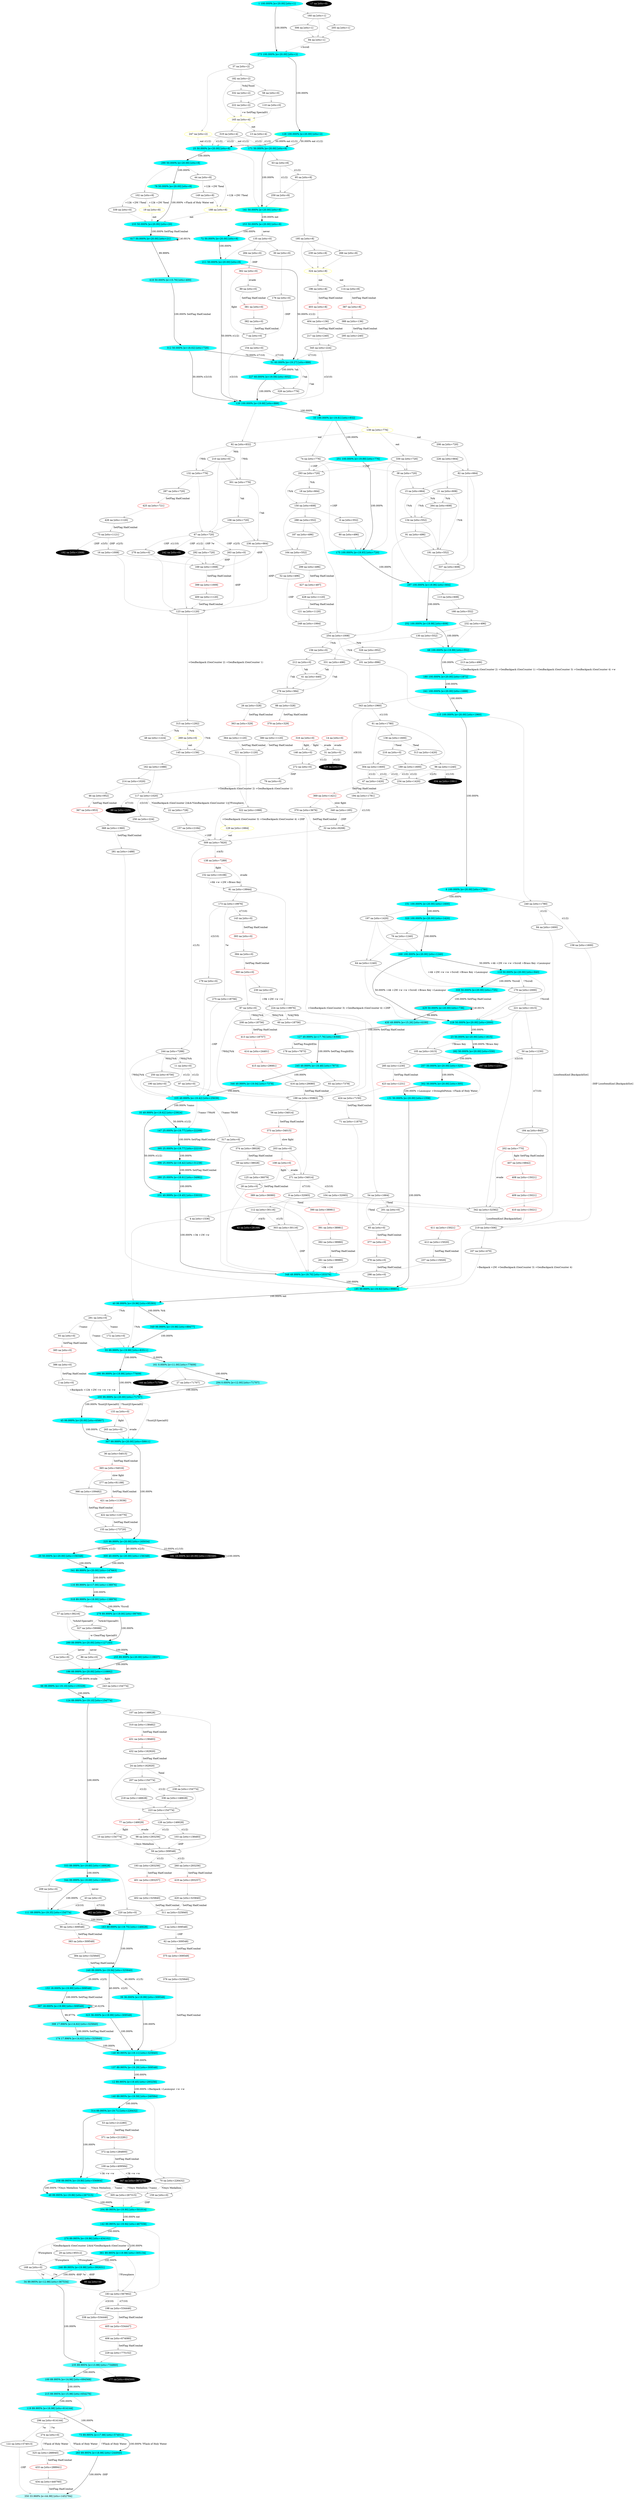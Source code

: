 digraph g {
  "A1" [style=filled fillcolor="#00ffff"label="1 100.000% [e=20.00] [stts=1]" color=grey];
  "A2" [style=filled fillcolor="white"label="2 na [stts=0]" ];
  "A3" [style=filled fillcolor="white"label="3 na [stts=309548]" ];
  "A4" [style=filled fillcolor="white"label="4 na [stts=1536]" ];
  "A5" [style=filled fillcolor="white"label="5 na [stts=0]" ];
  "A6" [style=filled fillcolor="white"label="6 na [stts=552]" ];
  "A7" [style=filled fillcolor="white"label="7 na [stts=0]" ];
  "A8" [style=filled fillcolor="#00ffff"label="8 100.000% [e=20.00] [stts=1780]" color=grey];
  "A9" [style=filled fillcolor="white"label="9 na [stts=32065]" ];
  "A10" [style=filled fillcolor="white"label="10 na [stts=154774]" ];
  "A11" [style=filled fillcolor="white"label="11 na [stts=0]" ];
  "A12" [style=filled fillcolor="#06ffff"label="12 89.995% [e=19.45] [stts=293256]" color=grey];
  "A13" [style=filled fillcolor="white"label="13 na [stts=4]" ];
  "A14" [style=filled fillcolor="white"label="14 na [stts=0]" color=red];
  "A15" [style=filled fillcolor="white"label="15 na [stts=664]" ];
  "A16" [style=filled fillcolor="white"label="16 na [stts=1008]" ];
  "A17" [style=filled fillcolor="black"label="17 na [stts=0]" style=filled fontcolor=white];
  "A18" [style=filled fillcolor="white"label="18 na [stts=664]" ];
  "A19" [style=filled fillcolor="white"label="19 na [stts=8]" color=yellow style=filled];
  "A20" [style=filled fillcolor="#00ffff"label="20 50.000% [e=20.00] [stts=156348]" color=grey];
  "A21" [style=filled fillcolor="white"label="21 na [stts=608]" ];
  "A22" [style=filled fillcolor="white"label="22 na [stts=728]" ];
  "A23" [style=filled fillcolor="#00ffff"label="23 50.000% [e=20.00] [stts=1615]" color=grey];
  "A24" [style=filled fillcolor="white"label="24 na [stts=162920]" ];
  "A25" [style=filled fillcolor="#00ffff"label="25 50.000% [e=20.00] [stts=8]" color=grey];
  "A27" [style=filled fillcolor="white"label="27 na [stts=71707]" ];
  "A28" [style=filled fillcolor="white"label="28 na [stts=0]" ];
  "A29" [style=filled fillcolor="white"label="29 na [stts=95512]" ];
  "A30" [style=filled fillcolor="white"label="30 na [stts=0]" ];
  "A31" [style=filled fillcolor="white"label="31 na [stts=0]" ];
  "A32" [style=filled fillcolor="white"label="32 na [stts=8208]" ];
  "A33" [style=filled fillcolor="#02ffff"label="33 100.000% [e=19.81] [stts=832]" color=grey];
  "A34" [style=filled fillcolor="#59ffff"label="34 89.995% [e=12.98] [stts=367534]" color=grey];
  "A35" [style=filled fillcolor="#04ffff"label="35 49.999% [e=19.62] [stts=23924]" color=grey];
  "A37" [style=filled fillcolor="white"label="37 na [stts=2]" ];
  "A38" [style=filled fillcolor="white"label="38 na [stts=720]" ];
  "A39" [style=filled fillcolor="#00ffff"label="39 36.000% [e=19.99] [stts=309548]" color=grey];
  "A40" [style=filled fillcolor="#00ffff"label="40 99.999% [e=19.96] [stts=95393]" color=grey];
  "A41" [style=filled fillcolor="white"label="41 na [stts=440]" ];
  "A42" [style=filled fillcolor="black"label="42 na [stts=28168]" style=filled fontcolor=white];
  "A43" [style=filled fillcolor="white"label="43 na [stts=0]" ];
  "A44" [style=filled fillcolor="white"label="44 na [stts=8]" ];
  "A45" [style=filled fillcolor="#00ffff"label="45 99.999% [e=20.00] [stts=65807]" color=grey];
  "A48" [style=filled fillcolor="white"label="48 na [stts=1224]" ];
  "A49" [style=filled fillcolor="#01ffff"label="49 89.995% [e=19.86] [stts=267315]" color=grey];
  "A50" [style=filled fillcolor="white"label="50 na [stts=1230]" ];
  "A51" [style=filled fillcolor="#09ffff"label="51 60.000% [e=19.27] [stts=888]" color=grey];
  "A52" [style=filled fillcolor="white"label="52 na [stts=496]" ];
  "A54" [style=filled fillcolor="white"label="54 na [stts=1664]" ];
  "A55" [style=filled fillcolor="#00ffff"label="55 99.999% [e=19.99] [stts=83511]" color=grey];
  "A57" [style=filled fillcolor="white"label="57 na [stts=39216]" ];
  "A58" [style=filled fillcolor="white"label="58 na [stts=0]" ];
  "A59" [style=filled fillcolor="white"label="59 na [stts=309548]" ];
  "A60" [style=filled fillcolor="white"label="60 na [stts=18756]" ];
  "A61" [style=filled fillcolor="white"label="61 na [stts=1780]" ];
  "A63" [style=filled fillcolor="white"label="63 na [stts=8]" ];
  "A64" [style=filled fillcolor="white"label="64 na [stts=1240]" ];
  "A66" [style=filled fillcolor="#0bffff"label="66 89.999% [e=19.10] [stts=135329]" color=grey];
  "A67" [style=filled fillcolor="white"label="67 na [stts=720]" ];
  "A68" [style=filled fillcolor="#00ffff"label="68 100.000% [e=19.99] [stts=552]" color=grey];
  "A69" [style=filled fillcolor="white"label="69 na [stts=38028]" ];
  "A70" [style=filled fillcolor="white"label="70 na [stts=226432]" ];
  "A71" [style=filled fillcolor="white"label="71 na [stts=11870]" ];
  "A72" [style=filled fillcolor="#00ffff"label="72 50.000% [e=20.00] [stts=8]" color=grey];
  "A73" [style=filled fillcolor="#19ffff"label="73 89.995% [e=17.98] [stts=574012]" color=grey];
  "A74" [style=filled fillcolor="white"label="74 na [stts=776]" ];
  "A75" [style=filled fillcolor="white"label="75 na [stts=1121]" ];
  "A76" [style=filled fillcolor="white"label="76 na [stts=1240]" ];
  "A77" [style=filled fillcolor="white"label="77 na [stts=146629]" color=red];
  "A78" [style=filled fillcolor="#00ffff"label="78 50.000% [e=20.00] [stts=8]" color=yellow];
  "A79" [style=filled fillcolor="white"label="79 na [stts=0]" ];
  "A80" [style=filled fillcolor="white"label="80 na [stts=496]" ];
  "A81" [style=filled fillcolor="white"label="81 na [stts=19944]" ];
  "A82" [style=filled fillcolor="white"label="82 na [stts=664]" ];
  "A83" [style=filled fillcolor="white"label="83 na [stts=7378]" ];
  "A84" [style=filled fillcolor="white"label="84 na [stts=1]" ];
  "A85" [style=filled fillcolor="black"label="85 na [stts=0]" style=filled fontcolor=white];
  "A86" [style=filled fillcolor="white"label="86 na [stts=0]" ];
  "A87" [style=filled fillcolor="white"label="87 na [stts=0]" ];
  "A91" [style=filled fillcolor="white"label="91 na [stts=496]" ];
  "A92" [style=filled fillcolor="white"label="92 na [stts=832]" ];
  "A94" [style=filled fillcolor="white"label="94 na [stts=1600]" ];
  "A95" [style=filled fillcolor="white"label="95 na [stts=8]" ];
  "A96" [style=filled fillcolor="white"label="96 na [stts=1240]" ];
  "A97" [style=filled fillcolor="white"label="97 na [stts=0]" ];
  "A98" [style=filled fillcolor="white"label="98 na [stts=293256]" ];
  "A99" [style=filled fillcolor="black"label="99 na [stts=225]" style=filled fontcolor=white];
  "A100" [style=filled fillcolor="#40ffff"label="100 89.995% [e=14.98] [stts=694568]" color=grey];
  "A101" [style=filled fillcolor="white"label="101 na [stts=896]" ];
  "A102" [style=filled fillcolor="white"label="102 na [stts=8]" ];
  "A103" [style=filled fillcolor="white"label="103 na [stts=138483]" ];
  "A104" [style=filled fillcolor="white"label="104 na [stts=32065]" ];
  "A105" [style=filled fillcolor="white"label="105 na [stts=1615]" ];
  "A106" [style=filled fillcolor="white"label="106 na [stts=720]" ];
  "A107" [style=filled fillcolor="white"label="107 na [stts=146628]" ];
  "A108" [style=filled fillcolor="white"label="108 na [stts=0]" color=red];
  "A109" [style=filled fillcolor="white"label="109 na [stts=409584]" ];
  "A110" [style=filled fillcolor="white"label="110 na [stts=0]" ];
  "A111" [style=filled fillcolor="#08ffff"label="111 89.999% [e=19.35] [stts=154774]" color=grey];
  "A112" [style=filled fillcolor="white"label="112 na [stts=30116]" ];
  "A113" [style=filled fillcolor="white"label="113 na [stts=608]" ];
  "A115" [style=filled fillcolor="#00ffff"label="115 100.000% [e=20.00] [stts=1960]" color=grey];
  "A116" [style=filled fillcolor="#26ffff"label="116 89.999% [e=17.00] [stts=138976]" color=grey];
  "A117" [style=filled fillcolor="white"label="117 na [stts=1020]" ];
  "A118" [style=filled fillcolor="#00ffff"label="118 50.000% [e=20.00] [stts=940]" color=grey];
  "A119" [style=filled fillcolor="#26ffff"label="119 89.995% [e=16.98] [stts=614144]" color=grey];
  "A120" [style=filled fillcolor="#04ffff"label="120 100.000% [e=19.68] [stts=888]" color=grey];
  "A121" [style=filled fillcolor="white"label="121 na [stts=1120]" ];
  "A122" [style=filled fillcolor="white"label="122 na [stts=574013]" ];
  "A123" [style=filled fillcolor="white"label="123 na [stts=1120]" ];
  "A124" [style=filled fillcolor="#0bffff"label="124 89.999% [e=19.10] [stts=154774]" color=grey];
  "A126" [style=filled fillcolor="#00ffff"label="126 100.000% [e=20.00] [stts=2]" color=yellow];
  "A127" [style=filled fillcolor="#1cffff"label="127 49.999% [e=17.76] [stts=8368]" color=grey];
  "A128" [style=filled fillcolor="white"label="128 na [stts=146628]" ];
  "A129" [style=filled fillcolor="white"label="129 na [stts=1664]" color=yellow style=filled];
  "A130" [style=filled fillcolor="white"label="130 na [stts=552]" ];
  "A131" [style=filled fillcolor="#00ffff"label="131 50.000% [e=20.00] [stts=1358]" color=grey];
  "A132" [style=filled fillcolor="white"label="132 na [stts=776]" ];
  "A133" [style=filled fillcolor="white"label="133 na [stts=0]" color=red];
  "A134" [style=filled fillcolor="white"label="134 na [stts=552]" ];
  "A135" [style=filled fillcolor="white"label="135 na [stts=0]" ];
  "A136" [style=filled fillcolor="white"label="136 na [stts=1600]" ];
  "A137" [style=filled fillcolor="#09ffff"label="137 89.995% [e=19.29] [stts=309548]" color=grey];
  "A138" [style=filled fillcolor="white"label="138 na [stts=7289]" color=red];
  "A139" [style=filled fillcolor="white"label="139 na [stts=776]" color=yellow];
  "A140" [style=filled fillcolor="#05ffff"label="140 89.995% [e=19.59] [stts=240584]" color=grey];
  "A141" [style=filled fillcolor="#00ffff"label="141 50.000% [e=20.00] [stts=8]" color=yellow];
  "A142" [style=filled fillcolor="#00ffff"label="142 89.995% [e=19.94] [stts=467558]" color=grey];
  "A144" [style=filled fillcolor="black"label="144 na [stts=71708]" style=filled fontcolor=white];
  "A145" [style=filled fillcolor="white"label="145 na [stts=1156]" ];
  "A146" [style=filled fillcolor="white"label="146 na [stts=0]" ];
  "A148" [style=filled fillcolor="#0bffff"label="148 89.995% [e=19.11] [stts=325840]" color=grey];
  "A149" [style=filled fillcolor="white"label="149 na [stts=8]" ];
  "A150" [style=filled fillcolor="white"label="150 na [stts=608]" ];
  "A151" [style=filled fillcolor="#00ffff"label="151 100.000% [e=20.00] [stts=1600]" color=grey];
  "A152" [style=filled fillcolor="white"label="152 na [stts=10108]" ];
  "A154" [style=filled fillcolor="white"label="154 na [stts=0]" ];
  "A155" [style=filled fillcolor="white"label="155 na [stts=173720]" ];
  "A156" [style=filled fillcolor="white"label="156 na [stts=0]" ];
  "A157" [style=filled fillcolor="white"label="157 na [stts=2184]" ];
  "A158" [style=filled fillcolor="white"label="158 na [stts=1600]" ];
  "A159" [style=filled fillcolor="white"label="159 na [stts=0]" ];
  "A160" [style=filled fillcolor="white"label="160 na [stts=1]" ];
  "A161" [style=filled fillcolor="#72ffff"label="161 0.000% [e=11.00] [stts=77609]" color=grey];
  "A162" [style=filled fillcolor="white"label="162 na [stts=1088]" ];
  "A163" [style=filled fillcolor="#03ffff"label="163 89.999% [e=19.75] [stts=146628]" color=grey];
  "A164" [style=filled fillcolor="white"label="164 na [stts=552]" ];
  "A165" [style=filled fillcolor="white"label="165 na [stts=4]" color=yellow style=filled];
  "A166" [style=filled fillcolor="white"label="166 na [stts=552]" ];
  "A167" [style=filled fillcolor="white"label="167 na [stts=470]" ];
  "A168" [style=filled fillcolor="white"label="168 na [stts=0]" ];
  "A170" [style=filled fillcolor="white"label="170 na [stts=2000]" ];
  "A171" [style=filled fillcolor="#00ffff"label="171 50.000% [e=20.00] [stts=8]" color=grey];
  "A172" [style=filled fillcolor="white"label="172 na [stts=0]" ];
  "A173" [style=filled fillcolor="white"label="173 na [stts=19976]" ];
  "A174" [style=filled fillcolor="#44ffff"label="174 17.996% [e=14.62] [stts=325840]" color=grey];
  "A175" [style=filled fillcolor="#00ffff"label="175 100.000% [e=19.93] [stts=720]" color=grey];
  "A176" [style=filled fillcolor="white"label="176 na [stts=0]" ];
  "A177" [style=filled fillcolor="black"label="177 na [stts=694569]" style=filled fontcolor=white];
  "A178" [style=filled fillcolor="white"label="178 na [stts=7873]" ];
  "A179" [style=filled fillcolor="white"label="179 na [stts=0]" ];
  "A180" [style=filled fillcolor="#00ffff"label="180 100.000% [e=20.00] [stts=1872]" color=grey];
  "A181" [style=filled fillcolor="black"label="181 10.000% [e=20.00] [stts=156349]" style=filled fontcolor=white];
  "A182" [style=filled fillcolor="white"label="182 na [stts=2]" ];
  "A183" [style=filled fillcolor="white"label="183 na [stts=567902]" ];
  "A184" [style=filled fillcolor="white"label="184 na [stts=845]" ];
  "A185" [style=filled fillcolor="#00ffff"label="185 99.999% [e=19.92] [stts=99801]" color=yellow style=filled];
  "A186" [style=filled fillcolor="#00ffff"label="186 89.999% [e=20.00] [stts=110892]" color=red];
  "A187" [style=filled fillcolor="white"label="187 na [stts=496]" ];
  "A188" [style=filled fillcolor="white"label="188 na [stts=8]" color=yellow];
  "A189" [style=filled fillcolor="white"label="189 na [stts=1600]" ];
  "A190" [style=filled fillcolor="white"label="190 na [stts=0]" ];
  "A191" [style=filled fillcolor="white"label="191 na [stts=552]" ];
  "A192" [style=filled fillcolor="black"label="192 na [stts=1009]" style=filled fontcolor=white];
  "A194" [style=filled fillcolor="white"label="194 na [stts=1781]" ];
  "A195" [style=filled fillcolor="white"label="195 na [stts=8]" ];
  "A197" [style=filled fillcolor="white"label="197 na [stts=1420]" ];
  "A199" [style=filled fillcolor="white"label="199 na [stts=35963]" ];
  "A200" [style=filled fillcolor="#00ffff"label="200 99.999% [e=20.00] [stts=71707]" color=grey];
  "A201" [style=filled fillcolor="white"label="201 na [stts=0]" ];
  "A203" [style=filled fillcolor="white"label="203 na [stts=0]" ];
  "A204" [style=filled fillcolor="#01ffff"label="204 89.995% [e=19.90] [stts=501014]" color=yellow];
  "A205" [style=filled fillcolor="white"label="205 na [stts=1]" ];
  "A206" [style=filled fillcolor="white"label="206 na [stts=720]" ];
  "A207" [style=filled fillcolor="white"label="207 na [stts=154774]" ];
  "A209" [style=filled fillcolor="white"label="209 na [stts=0]" ];
  "A210" [style=filled fillcolor="white"label="210 na [stts=0]" ];
  "A211" [style=filled fillcolor="#00ffff"label="211 50.000% [e=20.00] [stts=8]" color=grey];
  "A212" [style=filled fillcolor="white"label="212 na [stts=0]" ];
  "A213" [style=filled fillcolor="white"label="213 na [stts=496]" ];
  "A214" [style=filled fillcolor="white"label="214 na [stts=1020]" ];
  "A215" [style=filled fillcolor="#33ffff"label="215 89.995% [e=15.98] [stts=654276]" color=grey];
  "A216" [style=filled fillcolor="white"label="216 na [stts=0]" ];
  "A217" [style=filled fillcolor="white"label="217 na [stts=240]" ];
  "A218" [style=filled fillcolor="white"label="218 na [stts=146628]" ];
  "A219" [style=filled fillcolor="white"label="219 na [stts=506]" ];
  "A220" [style=filled fillcolor="white"label="220 na [stts=0]" ];
  "A221" [style=filled fillcolor="white"label="221 na [stts=1615]" ];
  "A222" [style=filled fillcolor="white"label="222 na [stts=2]" ];
  "A223" [style=filled fillcolor="white"label="223 na [stts=154774]" ];
  "A224" [style=filled fillcolor="white"label="224 na [stts=19976]" ];
  "A225" [style=filled fillcolor="#00ffff"label="225 99.999% [e=20.00] [stts=165034]" color=grey];
  "A226" [style=filled fillcolor="white"label="226 na [stts=664]" ];
  "A227" [style=filled fillcolor="#05ffff"label="227 60.000% [e=19.59] [stts=832]" color=grey];
  "A228" [style=filled fillcolor="#00ffff"label="228 50.000% [e=20.00] [stts=2000]" color=grey];
  "A229" [style=filled fillcolor="white"label="229 na [stts=775152]" ];
  "A230" [style=filled fillcolor="white"label="230 na [stts=0]" ];
  "A231" [style=filled fillcolor="#07ffff"label="231 49.999% [e=19.45] [stts=33033]" color=grey];
  "A232" [style=filled fillcolor="white"label="232 na [stts=496]" ];
  "A234" [style=filled fillcolor="white"label="234 na [stts=1420]" ];
  "A235" [style=filled fillcolor="#4cffff"label="235 89.995% [e=13.98] [stts=734860]" color=grey];
  "A236" [style=filled fillcolor="white"label="236 na [stts=664]" ];
  "A237" [style=filled fillcolor="white"label="237 na [stts=15020]" ];
  "A238" [style=filled fillcolor="white"label="238 na [stts=154774]" ];
  "A239" [style=filled fillcolor="white"label="239 na [stts=8]" ];
  "A240" [style=filled fillcolor="white"label="240 na [stts=1780]" ];
  "A241" [style=filled fillcolor="#00ffff"label="241 100.000% [e=20.00] [stts=1688]" color=grey];
  "A242" [style=filled fillcolor="black"label="242 na [stts=0]" style=filled fontcolor=white];
  "A243" [style=filled fillcolor="white"label="243 na [stts=154774]" ];
  "A244" [style=filled fillcolor="white"label="244 na [stts=7288]" ];
  "A245" [style=filled fillcolor="#13ffff"label="245 49.999% [e=18.48] [stts=7873]" color=grey];
  "A246" [style=filled fillcolor="#00ffff"label="246 89.995% [e=19.98] [stts=392631]" color=grey];
  "A247" [style=filled fillcolor="white"label="247 na [stts=2]" color=yellow];
  "A248" [style=filled fillcolor="white"label="248 na [stts=1064]" ];
  "A249" [style=filled fillcolor="#00ffff"label="249 89.999% [e=19.94] [stts=325840]" color=grey];
  "A250" [style=filled fillcolor="white"label="250 na [stts=6756]" ];
  "A251" [style=filled fillcolor="#01ffff"label="251 100.000% [e=19.89] [stts=776]" color=grey];
  "A252" [style=filled fillcolor="#00ffff"label="252 100.000% [e=19.98] [stts=608]" color=grey];
  "A253" [style=filled fillcolor="#00ffff"label="253 50.000% [e=20.00] [stts=8]" color=grey];
  "A254" [style=filled fillcolor="white"label="254 na [stts=1008]" ];
  "A255" [style=filled fillcolor="#00ffff"label="255 89.999% [e=20.00] [stts=119037]" color=grey];
  "A256" [style=filled fillcolor="white"label="256 na [stts=224]" ];
  "A257" [style=filled fillcolor="#00ffff"label="257 50.000% [e=20.00] [stts=325]" color=grey];
  "A258" [style=filled fillcolor="#02ffff"label="258 89.995% [e=19.80] [stts=556864]" color=grey];
  "A259" [style=filled fillcolor="white"label="259 na [stts=8]" ];
  "A261" [style=filled fillcolor="white"label="261 na [stts=38980]" ];
  "A262" [style=filled fillcolor="black"label="262 na [stts=0]" style=filled fontcolor=white];
  "A263" [style=filled fillcolor="white"label="263 na [stts=0]" ];
  "A264" [style=filled fillcolor="white"label="264 na [stts=608]" ];
  "A265" [style=filled fillcolor="white"label="265 na [stts=0]" ];
  "A266" [style=filled fillcolor="white"label="266 na [stts=8]" ];
  "A267" [style=filled fillcolor="black"label="267 na [stts=1231]" style=filled fontcolor=white];
  "A268" [style=filled fillcolor="#00ffff"label="268 100.000% [e=20.00] [stts=1240]" color=grey];
  "A269" [style=filled fillcolor="white"label="269 na [stts=0]" color=yellow style=filled];
  "A270" [style=filled fillcolor="#00ffff"label="270 89.995% [e=19.96] [stts=434102]" color=grey];
  "A271" [style=filled fillcolor="white"label="271 na [stts=34014]" ];
  "A272" [style=filled fillcolor="white"label="272 na [stts=0]" ];
  "A273" [style=filled fillcolor="#00ffff"label="273 100.000% [e=20.00] [stts=2]" color=grey];
  "A274" [style=filled fillcolor="white"label="274 na [stts=0]" ];
  "A275" [style=filled fillcolor="white"label="275 na [stts=18756]" ];
  "A276" [style=filled fillcolor="white"label="276 na [stts=384]" ];
  "A278" [style=filled fillcolor="white"label="278 na [stts=0]" ];
  "A279" [style=filled fillcolor="#0cffff"label="279 89.999% [e=19.00] [stts=99760]" color=grey];
  "A280" [style=filled fillcolor="#11ffff"label="280 25.000% [e=18.61] [stts=34982]" color=grey];
  "A281" [style=filled fillcolor="white"label="281 na [stts=1488]" ];
  "A282" [style=filled fillcolor="#00ffff"label="282 50.000% [e=20.00] [stts=530]" color=grey];
  "A283" [style=filled fillcolor="#0dffff"label="283 89.995% [e=18.98] [stts=244940]" color=grey];
  "A284" [style=filled fillcolor="white"label="284 na [stts=0]" ];
  "A286" [style=filled fillcolor="#00ffff"label="286 99.999% [e=19.99] [stts=77609]" color=grey];
  "A288" [style=filled fillcolor="white"label="288 na [stts=552]" ];
  "A289" [style=filled fillcolor="#00ffff"label="289 89.999% [e=20.00] [stts=127183]" color=grey];
  "A290" [style=filled fillcolor="#00ffff"label="290 50.000% [e=20.00] [stts=8]" color=grey];
  "A291" [style=filled fillcolor="white"label="291 na [stts=0]" ];
  "A292" [style=filled fillcolor="white"label="292 na [stts=720]" ];
  "A293" [style=filled fillcolor="white"label="293 na [stts=720]" ];
  "A294" [style=filled fillcolor="#66ffff"label="294 0.000% [e=12.00] [stts=71707]" color=grey];
  "A295" [style=filled fillcolor="white"label="295 na [stts=240]" ];
  "A296" [style=filled fillcolor="white"label="296 na [stts=614144]" ];
  "A297" [style=filled fillcolor="#00ffff"label="297 100.000% [e=19.96] [stts=664]" color=grey];
  "A298" [style=filled fillcolor="white"label="298 na [stts=0]" ];
  "A300" [style=filled fillcolor="#00ffff"label="300 40.000% [e=20.00] [stts=156348]" color=grey];
  "A301" [style=filled fillcolor="white"label="301 na [stts=776]" ];
  "A302" [style=filled fillcolor="#00ffff"label="302 50.000% [e=20.00] [stts=305]" color=grey];
  "A303" [style=filled fillcolor="white"label="303 na [stts=30116]" ];
  "A304" [style=filled fillcolor="white"label="304 na [stts=1600]" ];
  "A305" [style=filled fillcolor="white"label="305 na [stts=267315]" ];
  "A306" [style=filled fillcolor="white"label="306 na [stts=1]" ];
  "A307" [style=filled fillcolor="#00ffff"label="307 99.999% [e=20.00] [stts=59911]" color=grey];
  "A309" [style=filled fillcolor="white"label="309 na [stts=7820]" ];
  "A311" [style=filled fillcolor="white"label="311 na [stts=325840]" ];
  "A312" [style=filled fillcolor="#19ffff"label="312 50.000% [e=18.02] [stts=720]" color=grey];
  "A313" [style=filled fillcolor="white"label="313 na [stts=1420]" ];
  "A314" [style=filled fillcolor="#03ffff"label="314 89.995% [e=19.71] [stts=226432]" color=grey];
  "A315" [style=filled fillcolor="white"label="315 na [stts=1292]" ];
  "A316" [style=filled fillcolor="white"label="316 na [stts=0]" color=red];
  "A317" [style=filled fillcolor="white"label="317 na [stts=0]" ];
  "A318" [style=filled fillcolor="#19ffff"label="318 89.999% [e=18.00] [stts=138976]" color=grey];
  "A319" [style=filled fillcolor="white"label="319 na [stts=4]" ];
  "A320" [style=filled fillcolor="#00ffff"label="320 100.000% [e=20.00] [stts=1420]" color=grey];
  "A321" [style=filled fillcolor="white"label="321 na [stts=1120]" ];
  "A322" [style=filled fillcolor="white"label="322 na [stts=1088]" ];
  "A323" [style=filled fillcolor="#00ffff"label="323 36.000% [e=19.99] [stts=309548]" color=grey];
  "A324" [style=filled fillcolor="white"label="324 na [stts=8]" color=yellow];
  "A326" [style=filled fillcolor="white"label="326 na [stts=952]" ];
  "A327" [style=filled fillcolor="white"label="327 na [stts=59088]" ];
  "A328" [style=filled fillcolor="white"label="328 na [stts=776]" ];
  "A329" [style=filled fillcolor="black"label="329 na [stts=0]" style=filled fontcolor=white];
  "A330" [style=filled fillcolor="white"label="330 na [stts=720]" ];
  "A331" [style=filled fillcolor="white"label="331 na [stts=496]" ];
  "A332" [style=filled fillcolor="white"label="332 na [stts=2]" ];
  "A333" [style=filled fillcolor="#05ffff"label="333 89.999% [e=19.60] [stts=146628]" color=grey];
  "A334" [style=filled fillcolor="black"label="334 na [stts=1061]" style=filled fontcolor=white];
  "A335" [style=filled fillcolor="#07ffff"label="335 49.999% [e=19.42] [stts=25639]" color=grey];
  "A336" [style=filled fillcolor="white"label="336 na [stts=146628]" ];
  "A337" [style=filled fillcolor="white"label="337 na [stts=608]" ];
  "A338" [style=filled fillcolor="white"label="338 na [stts=534446]" ];
  "A339" [style=filled fillcolor="white"label="339 na [stts=0]" ];
  "A340" [style=filled fillcolor="white"label="340 na [stts=185]" ];
  "A341" [style=filled fillcolor="#00ffff"label="341 89.999% [e=20.00] [stts=147663]" color=grey];
  "A342" [style=filled fillcolor="white"label="342 na [stts=32582]" ];
  "A343" [style=filled fillcolor="white"label="343 na [stts=1960]" ];
  "A344" [style=filled fillcolor="#10ffff"label="344 89.999% [e=18.69] [stts=162920]" color=grey];
  "A345" [style=filled fillcolor="white"label="345 na [stts=224]" ];
  "A346" [style=filled fillcolor="#0cffff"label="346 49.999% [e=19.04] [stts=7378]" color=grey];
  "A347" [style=filled fillcolor="black"label="347 na [stts=387275]" style=filled fontcolor=white];
  "A348" [style=filled fillcolor="#03ffff"label="348 49.999% [e=19.70] [stts=103376]" color=grey];
  "A349" [style=filled fillcolor="#00ffff"label="349 99.999% [e=19.98] [stts=89477]" color=grey];
  "A350" [style=filled fillcolor="#c2ffff"label="350 33.968% [e=44.98] [stts=1452784]" color=grey];
  "A360" [style=filled fillcolor="white"label="360 na [stts=0]" color=red];
  "A361" [style=filled fillcolor="#00ffff"label="361 89.995% [e=19.98] [stts=305134]" color=grey];
  "A362" [style=filled fillcolor="white"label="362 na [stts=0]" color=red];
  "A26" [style=filled fillcolor="white"label="26 na [stts=328]" ];
  "A363" [style=filled fillcolor="white"label="363 na [stts=329]" color=red];
  "A364" [style=filled fillcolor="white"label="364 na [stts=1120]" ];
  "A36" [style=filled fillcolor="white"label="36 na [stts=54015]" ];
  "A365" [style=filled fillcolor="white"label="365 na [stts=54016]" color=red];
  "A366" [style=filled fillcolor="white"label="366 na [stts=109482]" ];
  "A46" [style=filled fillcolor="white"label="46 na [stts=952]" ];
  "A367" [style=filled fillcolor="white"label="367 na [stts=953]" color=red];
  "A368" [style=filled fillcolor="white"label="368 na [stts=1360]" ];
  "A47" [style=filled fillcolor="white"label="47 na [stts=1420]" ];
  "A369" [style=filled fillcolor="white"label="369 na [stts=1421]" color=red];
  "A370" [style=filled fillcolor="white"label="370 na [stts=3676]" ];
  "A53" [style=filled fillcolor="white"label="53 na [stts=212280]" ];
  "A371" [style=filled fillcolor="white"label="371 na [stts=212281]" color=red];
  "A372" [style=filled fillcolor="white"label="372 na [stts=284800]" ];
  "A56" [style=filled fillcolor="white"label="56 na [stts=34014]" ];
  "A373" [style=filled fillcolor="white"label="373 na [stts=34015]" color=red];
  "A374" [style=filled fillcolor="white"label="374 na [stts=38028]" ];
  "A62" [style=filled fillcolor="white"label="62 na [stts=309548]" ];
  "A375" [style=filled fillcolor="white"label="375 na [stts=309549]" color=red];
  "A376" [style=filled fillcolor="white"label="376 na [stts=325840]" ];
  "A65" [style=filled fillcolor="white"label="65 na [stts=0]" ];
  "A377" [style=filled fillcolor="white"label="377 na [stts=0]" color=red];
  "A378" [style=filled fillcolor="white"label="378 na [stts=0]" ];
  "A88" [style=filled fillcolor="white"label="88 na [stts=328]" ];
  "A379" [style=filled fillcolor="white"label="379 na [stts=329]" color=red];
  "A380" [style=filled fillcolor="white"label="380 na [stts=1120]" ];
  "A89" [style=filled fillcolor="white"label="89 na [stts=0]" ];
  "A381" [style=filled fillcolor="white"label="381 na [stts=0]" color=red];
  "A382" [style=filled fillcolor="white"label="382 na [stts=0]" ];
  "A90" [style=filled fillcolor="white"label="90 na [stts=309548]" ];
  "A383" [style=filled fillcolor="white"label="383 na [stts=309549]" color=red];
  "A384" [style=filled fillcolor="white"label="384 na [stts=325840]" ];
  "A93" [style=filled fillcolor="white"label="93 na [stts=0]" ];
  "A385" [style=filled fillcolor="white"label="385 na [stts=0]" color=red];
  "A386" [style=filled fillcolor="white"label="386 na [stts=0]" ];
  "A114" [style=filled fillcolor="white"label="114 na [stts=8]" ];
  "A387" [style=filled fillcolor="white"label="387 na [stts=8]" color=red];
  "A388" [style=filled fillcolor="white"label="388 na [stts=136]" ];
  "A125" [style=filled fillcolor="white"label="125 na [stts=36079]" ];
  "A389" [style=filled fillcolor="white"label="389 na [stts=36080]" color=red];
  "A390" [style=filled fillcolor="white"label="390 na [stts=38981]" color=red];
  "A391" [style=filled fillcolor="white"label="391 na [stts=38981]" color=red];
  "A392" [style=filled fillcolor="white"label="392 na [stts=38980]" ];
  "A143" [style=filled fillcolor="white"label="143 na [stts=0]" ];
  "A393" [style=filled fillcolor="white"label="393 na [stts=0]" color=red];
  "A394" [style=filled fillcolor="white"label="394 na [stts=0]" ];
  "A147" [style=filled fillcolor="#02ffff"label="147 25.000% [e=19.77] [stts=22209]" color=grey];
  "A395" [style=filled fillcolor="#02ffff"label="395 25.000% [e=19.77] [stts=22210]" color=red];
  "A396" [style=filled fillcolor="#14ffff"label="396 25.000% [e=18.42] [stts=31238]" color=grey];
  "A153" [style=filled fillcolor="#00ffff"label="153 18.000% [e=19.99] [stts=309548]" color=grey];
  "A397" [style=filled fillcolor="#00ffff"label="397 18.000% [e=19.99] [stts=309549]" color=red];
  "A398" [style=filled fillcolor="#44ffff"label="398 17.996% [e=14.62] [stts=325840]" color=grey];
  "A169" [style=filled fillcolor="white"label="169 na [stts=1008]" ];
  "A399" [style=filled fillcolor="white"label="399 na [stts=1009]" color=red];
  "A400" [style=filled fillcolor="white"label="400 na [stts=1120]" ];
  "A193" [style=filled fillcolor="white"label="193 na [stts=293256]" ];
  "A401" [style=filled fillcolor="white"label="401 na [stts=293257]" color=red];
  "A402" [style=filled fillcolor="white"label="402 na [stts=325840]" ];
  "A196" [style=filled fillcolor="white"label="196 na [stts=8]" ];
  "A403" [style=filled fillcolor="white"label="403 na [stts=8]" color=red];
  "A404" [style=filled fillcolor="white"label="404 na [stts=136]" ];
  "A198" [style=filled fillcolor="white"label="198 na [stts=534446]" ];
  "A405" [style=filled fillcolor="white"label="405 na [stts=534447]" color=red];
  "A406" [style=filled fillcolor="white"label="406 na [stts=674080]" ];
  "A202" [style=filled fillcolor="white"label="202 na [stts=770]" color=red];
  "A407" [style=filled fillcolor="white"label="407 na [stts=6842]" color=red];
  "A408" [style=filled fillcolor="white"label="408 na [stts=15021]" color=red];
  "A409" [style=filled fillcolor="white"label="409 na [stts=15021]" color=red];
  "A410" [style=filled fillcolor="white"label="410 na [stts=15021]" color=red];
  "A411" [style=filled fillcolor="white"label="411 na [stts=15021]" color=red];
  "A412" [style=filled fillcolor="white"label="412 na [stts=15020]" ];
  "A208" [style=filled fillcolor="white"label="208 na [stts=18756]" ];
  "A413" [style=filled fillcolor="white"label="413 na [stts=18757]" color=red];
  "A414" [style=filled fillcolor="white"label="414 na [stts=24401]" color=red];
  "A415" [style=filled fillcolor="white"label="415 na [stts=29081]" color=red];
  "A416" [style=filled fillcolor="white"label="416 na [stts=29080]" ];
  "A233" [style=filled fillcolor="#00ffff"label="233 50.000% [e=20.00] [stts=20]" color=grey];
  "A417" [style=filled fillcolor="#00ffff"label="417 50.000% [e=20.00] [stts=21]" color=red];
  "A418" [style=filled fillcolor="#36ffff"label="418 50.000% [e=15.76] [stts=400]" color=grey];
  "A260" [style=filled fillcolor="white"label="260 na [stts=293256]" ];
  "A419" [style=filled fillcolor="white"label="419 na [stts=293257]" color=red];
  "A420" [style=filled fillcolor="white"label="420 na [stts=325840]" ];
  "A277" [style=filled fillcolor="white"label="277 na [stts=81188]" ];
  "A421" [style=filled fillcolor="white"label="421 na [stts=113036]" color=red];
  "A422" [style=filled fillcolor="white"label="422 na [stts=124776]" ];
  "A285" [style=filled fillcolor="white"label="285 na [stts=1230]" ];
  "A423" [style=filled fillcolor="white"label="423 na [stts=1231]" color=red];
  "A424" [style=filled fillcolor="white"label="424 na [stts=7150]" ];
  "A287" [style=filled fillcolor="white"label="287 na [stts=720]" ];
  "A425" [style=filled fillcolor="white"label="425 na [stts=721]" color=red];
  "A426" [style=filled fillcolor="white"label="426 na [stts=1120]" ];
  "A299" [style=filled fillcolor="white"label="299 na [stts=496]" ];
  "A427" [style=filled fillcolor="white"label="427 na [stts=497]" color=red];
  "A428" [style=filled fillcolor="white"label="428 na [stts=1120]" ];
  "A308" [style=filled fillcolor="#00ffff"label="308 50.000% [e=20.00] [stts=735]" color=grey];
  "A429" [style=filled fillcolor="#00ffff"label="429 50.000% [e=20.00] [stts=736]" color=red];
  "A430" [style=filled fillcolor="#3cffff"label="430 49.999% [e=15.26] [stts=4100]" color=grey];
  "A310" [style=filled fillcolor="white"label="310 na [stts=138482]" ];
  "A431" [style=filled fillcolor="white"label="431 na [stts=138483]" color=red];
  "A432" [style=filled fillcolor="white"label="432 na [stts=162920]" ];
  "A325" [style=filled fillcolor="white"label="325 na [stts=288940]" ];
  "A433" [style=filled fillcolor="white"label="433 na [stts=288941]" color=red];
  "A434" [style=filled fillcolor="white"label="434 na [stts=440760]" ];
  A1 -> A160 [label="" color=darkgrey];
  A2 -> A200 [label=" +Backpack +12$ +2M +w +w +w +w" color=darkgrey];
  A3 -> A62 [label=" -1HP" color=darkgrey];
  A4 -> A40 [label="" color=darkgrey];
  A5 -> A186 [label="" color=darkgrey];
  A6 -> A80 [label="" color=darkgrey];
  A6 -> A175 [label="" color=darkgrey];
  A7 -> A154 [label="" color=darkgrey];
  A8 -> A240 [label="" color=darkgrey];
  A9 -> A112 [label="" color=darkgrey];
  A9 -> A342 [label="" color=darkgrey];
  A10 -> A59 [label=" +Onyx Medallion" color=darkgrey];
  A11 -> A97 [label=" r(1/2)" color=darkgrey];
  A11 -> A190 [label=" r(1/2)" color=darkgrey];
  A13 -> A25 [label=" r(1/2)" color=darkgrey];
  A13 -> A171 [label=" r(1/2)" color=darkgrey];
  A14 -> A31 [label=" evade" color=darkgrey];
  A14 -> A146 [label=" fight" color=darkgrey];
  A15 -> A134 [label=" !?trk" color=darkgrey];
  A15 -> A264 [label=" ?trk" color=darkgrey];
  A16 -> A123 [label="" color=darkgrey];
  A16 -> A169 [label="" color=darkgrey];
  A18 -> A150 [label="" color=darkgrey];
  A19 -> A233 [label=" eat" color=darkgrey];
  A21 -> A134 [label=" !?trk" color=darkgrey];
  A21 -> A191 [label=" !?trk" color=darkgrey];
  A21 -> A264 [label=" ?trk" color=darkgrey];
  A22 -> A157 [label="" color=darkgrey];
  A23 -> A105 [label=" !?Brass Key" color=darkgrey];
  A24 -> A207 [label="" color=darkgrey];
  A24 -> A223 [label="" color=darkgrey];
  A24 -> A238 [label=" ?heal" color=darkgrey];
  A25 -> A141 [label="" color=darkgrey];
  A26 -> A363 [label=" SetFlag HadCombat" color=darkgrey];
  A27 -> A200 [label="" color=darkgrey];
  A28 -> A348 [label="" color=darkgrey];
  A29 -> A168 [label=" ?Firesphere" color=darkgrey];
  A29 -> A183 [label=" !?Firesphere" color=darkgrey];
  A29 -> A246 [label=" !?Firesphere" color=darkgrey];
  A30 -> A176 [label="" color=darkgrey];
  A31 -> A272 [label=" r(1/2)" color=darkgrey];
  A31 -> A329 [label=" r(1/2)" color=darkgrey];
  A32 -> A309 [label="" color=darkgrey];
  A33 -> A74 [label="" color=darkgrey];
  A33 -> A139 [label="" color=darkgrey];
  A34 -> A183 [label="" color=darkgrey];
  A36 -> A365 [label=" SetFlag HadCombat" color=darkgrey];
  A37 -> A182 [label="" color=darkgrey];
  A37 -> A247 [label="" color=darkgrey];
  A38 -> A15 [label="" color=darkgrey];
  A38 -> A297 [label="" color=darkgrey];
  A40 -> A55 [label=" !?trk" color=darkgrey];
  A40 -> A291 [label=" !?trk" color=darkgrey];
  A41 -> A276 [label="" color=darkgrey];
  A43 -> A111 [label="  r(3/10)" color=darkgrey];
  A43 -> A262 [label="  r(7/10)" color=darkgrey];
  A44 -> A149 [label=" +12$ +2M ?heal" color=darkgrey];
  A44 -> A188 [label=" +12$ +2M !?heal" color=darkgrey];
  A46 -> A367 [label=" SetFlag HadCombat" color=darkgrey];
  A47 -> A369 [label=" SetFlag HadCombat" color=darkgrey];
  A48 -> A145 [label="" color=darkgrey];
  A50 -> A184 [label=" r(7/10)" color=darkgrey];
  A50 -> A267 [label=" r(3/10)" color=darkgrey];
  A51 -> A120 [label=" !?ak" color=darkgrey];
  A51 -> A328 [label=" !?ak" color=darkgrey];
  A52 -> A248 [label=" -1HP" color=darkgrey];
  A53 -> A371 [label=" SetFlag HadCombat" color=darkgrey];
  A54 -> A4 [label=" ?heal" color=darkgrey];
  A54 -> A65 [label=" !?heal" color=darkgrey];
  A54 -> A201 [label=" !?heal" color=darkgrey];
  A56 -> A373 [label=" SetFlag HadCombat" color=darkgrey];
  A57 -> A289 [label=" " color=darkgrey];
  A57 -> A327 [label=" ?w&&f:Special01" color=darkgrey];
  A58 -> A110 [label="" color=darkgrey];
  A58 -> A222 [label="" color=darkgrey];
  A59 -> A193 [label=" r(1/2)" color=darkgrey];
  A59 -> A260 [label=" r(1/2)" color=darkgrey];
  A60 -> A199 [label="" color=darkgrey];
  A61 -> A136 [label="" color=darkgrey];
  A61 -> A189 [label="" color=darkgrey];
  A61 -> A304 [label="" color=darkgrey];
  A62 -> A375 [label=" SetFlag HadCombat" color=darkgrey];
  A63 -> A95 [label=" r(1/2)" color=darkgrey];
  A63 -> A259 [label=" r(1/2)" color=darkgrey];
  A64 -> A170 [label="" color=darkgrey];
  A64 -> A228 [label="" color=darkgrey];
  A65 -> A377 [label=" SetFlag HadCombat" color=darkgrey];
  A67 -> A242 [label=" -1HP  r(1/2)" color=darkgrey];
  A67 -> A263 [label=" -1HP  r(2/5)" color=darkgrey];
  A67 -> A278 [label=" -1HP  r(1/10)" color=darkgrey];
  A67 -> A292 [label=" -1HP ?w" color=darkgrey];
  A68 -> A213 [label="" color=darkgrey];
  A69 -> A125 [label="" color=darkgrey];
  A69 -> A348 [label="" color=darkgrey];
  A70 -> A49 [label=" ?camo" color=darkgrey];
  A70 -> A159 [label=" " color=darkgrey];
  A70 -> A305 [label=" ?Onyx Medallion" color=darkgrey];
  A71 -> A348 [label="" color=darkgrey];
  A73 -> A325 [label=" !?Flask of Holy Water" color=darkgrey];
  A74 -> A38 [label=" +1HP" color=darkgrey];
  A74 -> A175 [label=" +1HP" color=darkgrey];
  A74 -> A293 [label=" +1HP" color=darkgrey];
  A75 -> A16 [label=" -2HP  r(2/5)" color=darkgrey];
  A75 -> A192 [label=" -2HP  r(3/5)" color=darkgrey];
  A76 -> A64 [label="" color=darkgrey];
  A76 -> A268 [label="" color=darkgrey];
  A77 -> A10 [label=" fight" color=darkgrey];
  A77 -> A98 [label=" evade" color=darkgrey];
  A79 -> A117 [label=" +GenBackpack (GenCounter 2) +GenBackpack (GenCounter 1)" color=darkgrey];
  A80 -> A175 [label="" color=darkgrey];
  A81 -> A173 [label="" color=darkgrey];
  A81 -> A224 [label="" color=darkgrey];
  A82 -> A15 [label="" color=darkgrey];
  A82 -> A297 [label="" color=darkgrey];
  A82 -> A337 [label="" color=darkgrey];
  A83 -> A199 [label="" color=darkgrey];
  A84 -> A273 [label=" +Scroll" color=darkgrey];
  A86 -> A186 [label="" color=darkgrey];
  A87 -> A60 [label=" ?6th||?trk" color=darkgrey];
  A87 -> A199 [label=" !?6th||?trk" color=darkgrey];
  A87 -> A208 [label=" !?6th||?trk" color=darkgrey];
  A88 -> A379 [label=" SetFlag HadCombat" color=darkgrey];
  A89 -> A381 [label=" SetFlag HadCombat" color=darkgrey];
  A90 -> A383 [label=" SetFlag HadCombat" color=darkgrey];
  A91 -> A191 [label="" color=darkgrey];
  A91 -> A254 [label="" color=darkgrey];
  A92 -> A132 [label=" !?6th" color=darkgrey];
  A92 -> A210 [label=" ?6th" color=darkgrey];
  A92 -> A301 [label=" !?6th" color=darkgrey];
  A93 -> A385 [label=" SetFlag HadCombat" color=darkgrey];
  A94 -> A219 [label=" LoseItemKind [BackpackSlot]" color=darkgrey];
  A95 -> A195 [label="" color=darkgrey];
  A95 -> A259 [label="" color=darkgrey];
  A96 -> A47 [label=" r(1/2)" color=darkgrey];
  A96 -> A234 [label=" r(2/5)" color=darkgrey];
  A96 -> A334 [label=" r(1/10)" color=darkgrey];
  A97 -> A199 [label="" color=darkgrey];
  A98 -> A59 [label="" color=darkgrey];
  A101 -> A115 [label="" color=darkgrey];
  A101 -> A343 [label="" color=darkgrey];
  A102 -> A19 [label=" +12$ +2M ?heal" color=darkgrey];
  A102 -> A339 [label=" +12$ +2M !?heal" color=darkgrey];
  A103 -> A59 [label=" -4HP" color=darkgrey];
  A104 -> A303 [label="" color=darkgrey];
  A104 -> A342 [label="" color=darkgrey];
  A105 -> A267 [label="" color=darkgrey];
  A105 -> A285 [label="" color=darkgrey];
  A106 -> A67 [label="" color=darkgrey];
  A106 -> A236 [label="" color=darkgrey];
  A107 -> A59 [label="" color=darkgrey];
  A107 -> A310 [label="" color=darkgrey];
  A108 -> A28 [label=" fight" color=darkgrey];
  A108 -> A271 [label=" evade" color=darkgrey];
  A109 -> A258 [label=" +3$ +w +w" color=darkgrey];
  A109 -> A347 [label=" +3$ +w +w" color=darkgrey];
  A110 -> A165 [label="" color=darkgrey];
  A111 -> A90 [label="" color=darkgrey];
  A112 -> A42 [label="  r(4/5)" color=darkgrey];
  A112 -> A303 [label="  r(1/5)" color=darkgrey];
  A113 -> A166 [label="" color=darkgrey];
  A114 -> A387 [label=" SetFlag HadCombat" color=darkgrey];
  A115 -> A240 [label="" color=darkgrey];
  A117 -> A22 [label=" ?GenBackpack (GenCounter 2)&&?GenBackpack (GenCounter 1)||?Firesphere" color=darkgrey];
  A117 -> A99 [label="  r(7/10)" color=darkgrey];
  A117 -> A256 [label="  r(3/10)" color=darkgrey];
  A118 -> A170 [label=" !?Scroll" color=darkgrey];
  A118 -> A228 [label=" !?Scroll" color=darkgrey];
  A119 -> A296 [label="" color=darkgrey];
  A120 -> A92 [label="" color=darkgrey];
  A121 -> A248 [label="" color=darkgrey];
  A122 -> A350 [label=" -1HP " color=darkgrey];
  A123 -> A315 [label=" +GenBackpack (GenCounter 2) +GenBackpack (GenCounter 1)" color=darkgrey];
  A124 -> A107 [label="" color=darkgrey];
  A125 -> A389 [label=" SetFlag HadCombat" color=darkgrey];
  A127 -> A178 [label=" SetFlag FoughtElix" color=darkgrey];
  A128 -> A98 [label="  r(1/2)" color=darkgrey];
  A128 -> A103 [label="  r(1/2)" color=darkgrey];
  A129 -> A309 [label=" eat" color=darkgrey];
  A130 -> A68 [label="" color=darkgrey];
  A130 -> A331 [label="" color=darkgrey];
  A132 -> A67 [label="" color=darkgrey];
  A132 -> A287 [label="" color=darkgrey];
  A133 -> A265 [label=" fight" color=darkgrey];
  A133 -> A307 [label=" evade" color=darkgrey];
  A134 -> A91 [label="" color=darkgrey];
  A134 -> A191 [label="" color=darkgrey];
  A135 -> A30 [label="" color=darkgrey];
  A135 -> A211 [label="" color=darkgrey];
  A135 -> A284 [label="" color=darkgrey];
  A136 -> A216 [label=" !?heal" color=darkgrey];
  A136 -> A313 [label=" ?heal" color=darkgrey];
  A138 -> A81 [label=" evade" color=darkgrey];
  A138 -> A152 [label=" fight" color=darkgrey];
  A139 -> A92 [label=" eat" color=darkgrey];
  A139 -> A206 [label=" eat" color=darkgrey];
  A139 -> A330 [label=" eat" color=darkgrey];
  A140 -> A70 [label="" color=darkgrey];
  A142 -> A183 [label="" color=darkgrey];
  A143 -> A393 [label=" SetFlag HadCombat" color=darkgrey];
  A145 -> A162 [label="" color=darkgrey];
  A145 -> A322 [label="" color=darkgrey];
  A146 -> A272 [label="" color=darkgrey];
  A149 -> A188 [label="" color=darkgrey];
  A150 -> A6 [label="" color=darkgrey];
  A150 -> A164 [label="" color=darkgrey];
  A150 -> A288 [label="" color=darkgrey];
  A151 -> A197 [label="" color=darkgrey];
  A152 -> A81 [label=" +6$ +w +2M +Brass Key" color=darkgrey];
  A154 -> A51 [label=" r(7/10)" color=darkgrey];
  A154 -> A120 [label=" r(3/10)" color=darkgrey];
  A155 -> A225 [label="" color=darkgrey];
  A156 -> A101 [label="" color=darkgrey];
  A156 -> A212 [label="" color=darkgrey];
  A157 -> A309 [label=" +1HP" color=darkgrey];
  A158 -> A219 [label=" -3HP LoseItemKind [BackpackSlot]" color=darkgrey];
  A159 -> A204 [label=" -2HP" color=darkgrey];
  A160 -> A84 [label="" color=darkgrey];
  A160 -> A205 [label="" color=darkgrey];
  A160 -> A306 [label="" color=darkgrey];
  A161 -> A27 [label="" color=darkgrey];
  A161 -> A144 [label="" color=darkgrey];
  A162 -> A117 [label="" color=darkgrey];
  A162 -> A214 [label="" color=darkgrey];
  A164 -> A52 [label="" color=darkgrey];
  A164 -> A299 [label="" color=darkgrey];
  A165 -> A13 [label=" eat" color=darkgrey];
  A165 -> A319 [label="" color=darkgrey];
  A166 -> A232 [label="" color=darkgrey];
  A167 -> A185 [label=" +Backpack +2M +GenBackpack (GenCounter 3) +GenBackpack (GenCounter 4)" color=darkgrey];
  A168 -> A34 [label=" ?w" color=darkgrey];
  A168 -> A85 [label=" !?w" color=darkgrey];
  A169 -> A399 [label=" SetFlag HadCombat" color=darkgrey];
  A170 -> A221 [label="" color=darkgrey];
  A170 -> A228 [label="" color=darkgrey];
  A171 -> A63 [label="" color=darkgrey];
  A172 -> A55 [label="" color=darkgrey];
  A173 -> A143 [label="  r(7/10)" color=darkgrey];
  A173 -> A179 [label="  r(3/10)" color=darkgrey];
  A173 -> A275 [label=" ?w" color=darkgrey];
  A176 -> A7 [label=" -3HP" color=darkgrey];
  A178 -> A245 [label="" color=darkgrey];
  A179 -> A335 [label="" color=darkgrey];
  A182 -> A58 [label=" " color=darkgrey];
  A182 -> A165 [label="" color=darkgrey];
  A182 -> A332 [label=" ?trk||?hunt" color=darkgrey];
  A183 -> A198 [label="  r(7/10)" color=darkgrey];
  A183 -> A338 [label="  r(3/10)" color=darkgrey];
  A184 -> A202 [label="" color=darkgrey];
  A184 -> A342 [label="" color=darkgrey];
  A186 -> A243 [label=" fight" color=darkgrey];
  A187 -> A164 [label="" color=darkgrey];
  A188 -> A233 [label=" eat" color=darkgrey];
  A189 -> A47 [label=" r(1/2)" color=darkgrey];
  A189 -> A234 [label=" r(1/2)" color=darkgrey];
  A190 -> A335 [label="" color=darkgrey];
  A191 -> A297 [label="" color=darkgrey];
  A191 -> A337 [label="" color=darkgrey];
  A193 -> A401 [label=" SetFlag HadCombat" color=darkgrey];
  A194 -> A32 [label=" r(1/10)" color=darkgrey];
  A195 -> A239 [label="" color=darkgrey];
  A195 -> A266 [label="" color=darkgrey];
  A195 -> A324 [label="" color=darkgrey];
  A196 -> A403 [label=" SetFlag HadCombat" color=darkgrey];
  A197 -> A64 [label="" color=darkgrey];
  A197 -> A76 [label="" color=darkgrey];
  A197 -> A268 [label="" color=darkgrey];
  A198 -> A405 [label=" SetFlag HadCombat" color=darkgrey];
  A199 -> A56 [label="" color=darkgrey];
  A199 -> A271 [label="" color=darkgrey];
  A200 -> A133 [label=" !?hunt||f:Special02" color=darkgrey];
  A200 -> A307 [label=" !?hunt||f:Special02" color=darkgrey];
  A201 -> A65 [label="" color=darkgrey];
  A202 -> A342 [label=" evade" color=darkgrey];
  A202 -> A407 [label=" fight SetFlag HadCombat" color=darkgrey];
  A203 -> A108 [label="" color=darkgrey];
  A203 -> A271 [label="" color=darkgrey];
  A205 -> A84 [label="" color=darkgrey];
  A206 -> A82 [label="" color=darkgrey];
  A206 -> A226 [label="" color=darkgrey];
  A207 -> A218 [label="  r(1/2)" color=darkgrey];
  A207 -> A336 [label="  r(1/2)" color=darkgrey];
  A208 -> A413 [label=" SetFlag HadCombat" color=darkgrey];
  A209 -> A111 [label="" color=darkgrey];
  A210 -> A67 [label="" color=darkgrey];
  A210 -> A132 [label="" color=darkgrey];
  A210 -> A301 [label="" color=darkgrey];
  A212 -> A41 [label=" ?ak" color=darkgrey];
  A212 -> A276 [label=" !?ak" color=darkgrey];
  A213 -> A180 [label=" +GenBackpack (GenCounter 2) +GenBackpack (GenCounter 1) +GenBackpack (GenCounter 3) +GenBackpack (GenCounter 4) +w" color=darkgrey];
  A214 -> A46 [label="" color=darkgrey];
  A214 -> A117 [label="" color=darkgrey];
  A215 -> A296 [label="" color=darkgrey];
  A216 -> A189 [label="" color=darkgrey];
  A216 -> A304 [label="" color=darkgrey];
  A217 -> A345 [label="" color=darkgrey];
  A218 -> A223 [label="" color=darkgrey];
  A219 -> A167 [label="" color=darkgrey];
  A219 -> A185 [label="" color=darkgrey];
  A220 -> A90 [label="" color=darkgrey];
  A220 -> A163 [label="" color=darkgrey];
  A221 -> A50 [label="" color=darkgrey];
  A221 -> A228 [label="" color=darkgrey];
  A221 -> A342 [label="" color=darkgrey];
  A222 -> A165 [label=" +w SetFlag Special01" color=darkgrey];
  A223 -> A77 [label="" color=darkgrey];
  A223 -> A128 [label="" color=darkgrey];
  A224 -> A60 [label=" ?trk||?6th" color=darkgrey];
  A224 -> A199 [label="" color=darkgrey];
  A224 -> A208 [label="" color=darkgrey];
  A226 -> A21 [label="" color=darkgrey];
  A226 -> A82 [label="" color=darkgrey];
  A227 -> A328 [label="" color=darkgrey];
  A228 -> A105 [label="" color=darkgrey];
  A229 -> A235 [label="" color=darkgrey];
  A230 -> A224 [label=" +9$ +2M +w +w" color=darkgrey];
  A232 -> A68 [label="" color=darkgrey];
  A232 -> A130 [label="" color=darkgrey];
  A234 -> A194 [label="" color=darkgrey];
  A235 -> A177 [label="" color=darkgrey];
  A236 -> A123 [label=" -4HP" color=darkgrey];
  A236 -> A169 [label=" -4HP" color=darkgrey];
  A237 -> A348 [label="" color=darkgrey];
  A238 -> A223 [label="" color=darkgrey];
  A239 -> A324 [label="" color=darkgrey];
  A240 -> A94 [label=" r(1/2)" color=darkgrey];
  A240 -> A158 [label=" r(1/2)" color=darkgrey];
  A241 -> A343 [label="" color=darkgrey];
  A243 -> A124 [label="" color=darkgrey];
  A244 -> A11 [label=" !?6th||?trk" color=darkgrey];
  A244 -> A250 [label=" ?6th||?trk" color=darkgrey];
  A244 -> A335 [label=" !?6th||?trk" color=darkgrey];
  A245 -> A83 [label="" color=darkgrey];
  A246 -> A85 [label=" -8HP " color=darkgrey];
  A247 -> A25 [label=" eat r(1/2)" color=darkgrey];
  A247 -> A171 [label=" eat r(1/2)" color=darkgrey];
  A248 -> A254 [label="" color=darkgrey];
  A250 -> A335 [label="" color=darkgrey];
  A251 -> A38 [label="" color=darkgrey];
  A251 -> A293 [label="" color=darkgrey];
  A252 -> A130 [label="" color=darkgrey];
  A253 -> A135 [label=" never" color=darkgrey];
  A254 -> A101 [label=" !?trk" color=darkgrey];
  A254 -> A156 [label=" !?trk" color=darkgrey];
  A254 -> A326 [label=" ?trk" color=darkgrey];
  A256 -> A309 [label="" color=darkgrey];
  A257 -> A131 [label="" color=darkgrey];
  A258 -> A159 [label=" !?Onyx Medallion !?camo" color=darkgrey];
  A258 -> A305 [label=" ?Onyx Medallion" color=darkgrey];
  A259 -> A141 [label="" color=darkgrey];
  A260 -> A419 [label=" SetFlag HadCombat" color=darkgrey];
  A261 -> A348 [label=" +8$ +1M" color=darkgrey];
  A263 -> A123 [label=" -4HP" color=darkgrey];
  A263 -> A169 [label=" -4HP" color=darkgrey];
  A264 -> A134 [label="" color=darkgrey];
  A264 -> A191 [label="" color=darkgrey];
  A265 -> A307 [label="" color=darkgrey];
  A266 -> A324 [label="" color=darkgrey];
  A268 -> A170 [label=" +4$ +2M +w +w +Scroll +Brass Key +Laumspur" color=darkgrey];
  A269 -> A145 [label=" eat" color=darkgrey];
  A270 -> A29 [label=" ?GenBackpack (GenCounter 2)&&?GenBackpack (GenCounter 1)" color=darkgrey];
  A270 -> A168 [label=" ?Firesphere" color=darkgrey];
  A271 -> A9 [label="  r(7/10)" color=darkgrey];
  A271 -> A104 [label="  r(3/10)" color=darkgrey];
  A272 -> A79 [label=" -5HP" color=darkgrey];
  A273 -> A37 [label="" color=darkgrey];
  A274 -> A283 [label=" ?Flask of Holy Water" color=darkgrey];
  A274 -> A325 [label=" !?Flask of Holy Water" color=darkgrey];
  A275 -> A335 [label=" -1HP" color=darkgrey];
  A276 -> A26 [label="" color=darkgrey];
  A276 -> A88 [label="" color=darkgrey];
  A277 -> A421 [label=" SetFlag HadCombat" color=darkgrey];
  A278 -> A123 [label="" color=darkgrey];
  A278 -> A169 [label="" color=darkgrey];
  A279 -> A327 [label=" ?w&&f:Special01" color=darkgrey];
  A281 -> A185 [label="" color=darkgrey];
  A284 -> A362 [label=" -3HP" color=darkgrey];
  A285 -> A423 [label=" SetFlag HadCombat" color=darkgrey];
  A287 -> A425 [label=" SetFlag HadCombat" color=darkgrey];
  A288 -> A187 [label="" color=darkgrey];
  A288 -> A254 [label="" color=darkgrey];
  A289 -> A5 [label=" never" color=darkgrey];
  A289 -> A86 [label=" never" color=darkgrey];
  A290 -> A44 [label="" color=darkgrey];
  A290 -> A102 [label="" color=darkgrey];
  A291 -> A55 [label=" !?camo" color=darkgrey];
  A291 -> A93 [label=" !?camo" color=darkgrey];
  A291 -> A172 [label=" ?camo" color=darkgrey];
  A292 -> A123 [label="" color=darkgrey];
  A292 -> A169 [label="" color=darkgrey];
  A293 -> A18 [label=" ?trk" color=darkgrey];
  A293 -> A150 [label=" !?trk" color=darkgrey];
  A295 -> A345 [label="" color=darkgrey];
  A296 -> A122 [label=" ?w" color=darkgrey];
  A296 -> A274 [label=" !?w" color=darkgrey];
  A297 -> A113 [label="" color=darkgrey];
  A298 -> A185 [label="" color=darkgrey];
  A299 -> A427 [label=" SetFlag HadCombat" color=darkgrey];
  A301 -> A106 [label=" ?ak" color=darkgrey];
  A301 -> A236 [label=" !?ak" color=darkgrey];
  A303 -> A348 [label=" -2HP" color=darkgrey];
  A304 -> A47 [label=" r(1/2)" color=darkgrey];
  A304 -> A234 [label=" r(1/2)" color=darkgrey];
  A305 -> A204 [label="" color=darkgrey];
  A306 -> A84 [label="" color=darkgrey];
  A307 -> A36 [label="" color=darkgrey];
  A309 -> A138 [label="  r(4/5)" color=darkgrey];
  A309 -> A244 [label="  r(1/5)" color=darkgrey];
  A310 -> A431 [label=" SetFlag HadCombat" color=darkgrey];
  A311 -> A3 [label="" color=darkgrey];
  A311 -> A90 [label="" color=darkgrey];
  A313 -> A96 [label="" color=darkgrey];
  A314 -> A53 [label="" color=darkgrey];
  A315 -> A48 [label=" ?trk" color=darkgrey];
  A315 -> A145 [label=" !?trk" color=darkgrey];
  A315 -> A269 [label=" !?trk" color=darkgrey];
  A316 -> A31 [label=" evade" color=darkgrey];
  A316 -> A146 [label=" fight" color=darkgrey];
  A317 -> A348 [label="" color=darkgrey];
  A318 -> A57 [label=" !?Scroll" color=darkgrey];
  A319 -> A25 [label=" r(1/2)" color=darkgrey];
  A319 -> A171 [label=" r(1/2)" color=darkgrey];
  A320 -> A76 [label="" color=darkgrey];
  A321 -> A309 [label="" color=darkgrey];
  A322 -> A54 [label=" +GenBackpack (GenCounter 3) +GenBackpack (GenCounter 4) +2HP" color=darkgrey];
  A322 -> A129 [label=" +GenBackpack (GenCounter 3) +GenBackpack (GenCounter 4) +2HP" color=darkgrey];
  A324 -> A114 [label=" eat" color=darkgrey];
  A324 -> A196 [label=" eat" color=darkgrey];
  A325 -> A433 [label=" SetFlag HadCombat" color=darkgrey];
  A326 -> A101 [label="" color=darkgrey];
  A327 -> A289 [label=" -w ClearFlag Special01" color=darkgrey];
  A328 -> A120 [label="" color=darkgrey];
  A330 -> A38 [label="" color=darkgrey];
  A330 -> A175 [label="" color=darkgrey];
  A330 -> A293 [label="" color=darkgrey];
  A331 -> A41 [label=" ?ak" color=darkgrey];
  A331 -> A276 [label=" !?ak" color=darkgrey];
  A332 -> A222 [label="" color=darkgrey];
  A333 -> A209 [label="" color=darkgrey];
  A333 -> A220 [label="" color=darkgrey];
  A335 -> A147 [label=" !?camo !?MoM" color=darkgrey];
  A335 -> A317 [label=" !?camo ?MoM" color=darkgrey];
  A336 -> A223 [label="" color=darkgrey];
  A337 -> A297 [label="" color=darkgrey];
  A338 -> A235 [label="" color=darkgrey];
  A339 -> A233 [label="" color=darkgrey];
  A340 -> A32 [label=" -2HP" color=darkgrey];
  A342 -> A219 [label=" LoseItemKind [BackpackSlot]" color=darkgrey];
  A343 -> A61 [label="  r(1/10)" color=darkgrey];
  A343 -> A194 [label="  r(9/10)" color=darkgrey];
  A344 -> A43 [label=" never" color=darkgrey];
  A345 -> A51 [label=" r(7/10)" color=darkgrey];
  A345 -> A120 [label=" r(3/10)" color=darkgrey];
  A360 -> A87 [label="" color=darkgrey];
  A360 -> A230 [label="" color=darkgrey];
  A361 -> A183 [label="" color=darkgrey];
  A362 -> A7 [label=" fight" color=darkgrey];
  A362 -> A89 [label=" evade" color=darkgrey];
  A363 -> A364 [label="" color=darkgrey];
  A364 -> A321 [label=" SetFlag HadCombat" color=darkgrey];
  A365 -> A277 [label=" slow fight" color=darkgrey];
  A365 -> A366 [label="" color=darkgrey];
  A366 -> A155 [label=" SetFlag HadCombat" color=darkgrey];
  A367 -> A368 [label="" color=darkgrey];
  A368 -> A281 [label=" SetFlag HadCombat" color=darkgrey];
  A369 -> A340 [label=" slow fight" color=darkgrey];
  A369 -> A370 [label="" color=darkgrey];
  A370 -> A32 [label=" SetFlag HadCombat" color=darkgrey];
  A371 -> A372 [label="" color=darkgrey];
  A372 -> A109 [label=" SetFlag HadCombat" color=darkgrey];
  A373 -> A203 [label=" slow fight" color=darkgrey];
  A373 -> A374 [label="" color=darkgrey];
  A374 -> A69 [label=" SetFlag HadCombat" color=darkgrey];
  A375 -> A376 [label="" color=darkgrey];
  A376 -> A148 [label=" SetFlag HadCombat" color=darkgrey];
  A377 -> A378 [label="" color=darkgrey];
  A378 -> A298 [label=" SetFlag HadCombat" color=darkgrey];
  A379 -> A380 [label="" color=darkgrey];
  A380 -> A321 [label=" SetFlag HadCombat" color=darkgrey];
  A381 -> A382 [label="" color=darkgrey];
  A382 -> A7 [label=" SetFlag HadCombat" color=darkgrey];
  A383 -> A384 [label="" color=darkgrey];
  A384 -> A249 [label=" SetFlag HadCombat" color=darkgrey];
  A385 -> A386 [label="" color=darkgrey];
  A386 -> A2 [label=" SetFlag HadCombat" color=darkgrey];
  A387 -> A388 [label="" color=darkgrey];
  A388 -> A295 [label=" SetFlag HadCombat" color=darkgrey];
  A389 -> A390 [label="" color=darkgrey];
  A390 -> A391 [label="" color=darkgrey];
  A391 -> A392 [label="" color=darkgrey];
  A392 -> A261 [label=" SetFlag HadCombat" color=darkgrey];
  A393 -> A394 [label="" color=darkgrey];
  A394 -> A360 [label=" SetFlag HadCombat" color=darkgrey];
  A399 -> A400 [label="" color=darkgrey];
  A400 -> A123 [label=" SetFlag HadCombat" color=darkgrey];
  A401 -> A402 [label="" color=darkgrey];
  A402 -> A311 [label=" SetFlag HadCombat" color=darkgrey];
  A403 -> A404 [label="" color=darkgrey];
  A404 -> A217 [label=" SetFlag HadCombat" color=darkgrey];
  A405 -> A406 [label="" color=darkgrey];
  A406 -> A229 [label=" SetFlag HadCombat" color=darkgrey];
  A407 -> A408 [label="" color=darkgrey];
  A408 -> A409 [label="" color=darkgrey];
  A409 -> A410 [label="" color=darkgrey];
  A410 -> A411 [label="" color=darkgrey];
  A411 -> A412 [label="" color=darkgrey];
  A412 -> A237 [label=" SetFlag HadCombat" color=darkgrey];
  A413 -> A414 [label="" color=darkgrey];
  A414 -> A415 [label="" color=darkgrey];
  A415 -> A416 [label="" color=darkgrey];
  A416 -> A199 [label=" SetFlag HadCombat" color=darkgrey];
  A419 -> A420 [label="" color=darkgrey];
  A420 -> A311 [label=" SetFlag HadCombat" color=darkgrey];
  A421 -> A422 [label="" color=darkgrey];
  A422 -> A155 [label=" SetFlag HadCombat" color=darkgrey];
  A423 -> A424 [label="" color=darkgrey];
  A424 -> A71 [label=" SetFlag HadCombat" color=darkgrey];
  A425 -> A426 [label="" color=darkgrey];
  A426 -> A75 [label=" SetFlag HadCombat" color=darkgrey];
  A427 -> A428 [label="" color=darkgrey];
  A428 -> A121 [label=" SetFlag HadCombat" color=darkgrey];
  A431 -> A432 [label="" color=darkgrey];
  A432 -> A24 [label=" SetFlag HadCombat" color=darkgrey];
  A433 -> A434 [label="" color=darkgrey];
  A434 -> A350 [label=" SetFlag HadCombat" color=darkgrey];
  A1 -> A273 [label="100.000%" color=black];
  A8 -> A151 [label="100.000%" color=black];
  A12 -> A140 [label="100.000% +Backpack +Laumspur +w +w" color=black];
  A20 -> A341 [label="100.000%" color=black];
  A23 -> A282 [label="100.000% ?Brass Key" color=black];
  A25 -> A290 [label="100.000%" color=black];
  A33 -> A251 [label="100.000%" color=black];
  A34 -> A235 [label="100.000%" color=black];
  A35 -> A147 [label="50.000% r(1/2)" color=black];
  A35 -> A231 [label="50.000% r(1/2)" color=black];
  A39 -> A148 [label="100.000%" color=black];
  A40 -> A349 [label="100.000% ?trk" color=black];
  A45 -> A307 [label="100.000%" color=black];
  A49 -> A204 [label="100.000%" color=black];
  A51 -> A227 [label="100.000% ?ak" color=black];
  A55 -> A161 [label="0.000%" color=black];
  A55 -> A286 [label="100.000%" color=black];
  A66 -> A124 [label="100.000%" color=black];
  A68 -> A180 [label="100.000%" color=black];
  A72 -> A211 [label="100.000%" color=black];
  A73 -> A283 [label="100.000% ?Flask of Holy Water" color=black];
  A78 -> A233 [label="100.000% +Flask of Holy Water eat" color=black];
  A100 -> A215 [label="100.000%" color=black];
  A111 -> A163 [label="100.000%" color=black];
  A115 -> A8 [label="100.000%" color=black];
  A116 -> A318 [label="100.000%" color=black];
  A118 -> A308 [label="100.000% ?Scroll" color=black];
  A119 -> A73 [label="100.000%" color=black];
  A120 -> A33 [label="100.000%" color=black];
  A124 -> A333 [label="100.000%" color=black];
  A126 -> A25 [label="50.000% eat r(1/2)" color=black];
  A126 -> A171 [label="50.000% eat r(1/2)" color=black];
  A127 -> A245 [label="100.000% SetFlag FoughtElix" color=black];
  A131 -> A185 [label="100.000%" color=black];
  A137 -> A12 [label="100.000%" color=black];
  A140 -> A314 [label="100.000%" color=black];
  A141 -> A253 [label="100.000% eat" color=black];
  A142 -> A270 [label="100.000%" color=black];
  A147 -> A395 [label="100.000% SetFlag HadCombat" color=black];
  A148 -> A137 [label="100.000%" color=black];
  A151 -> A320 [label="100.000%" color=black];
  A153 -> A397 [label="100.000% SetFlag HadCombat" color=black];
  A161 -> A294 [label="100.000%" color=black];
  A163 -> A249 [label="100.000%" color=black];
  A171 -> A141 [label="100.000%" color=black];
  A174 -> A148 [label="100.000%" color=black];
  A175 -> A297 [label="100.000%" color=black];
  A180 -> A241 [label="100.000%" color=black];
  A181 -> A181 [label="100.000%" color=black];
  A185 -> A40 [label="100.000% eat" color=black];
  A186 -> A66 [label="100.000% evade" color=black];
  A200 -> A45 [label="100.000% ?hunt||f:Special02" color=black];
  A204 -> A142 [label="100.000% eat" color=black];
  A211 -> A51 [label="50.000% r(1/2)" color=black];
  A211 -> A120 [label="50.000% r(1/2)" color=black];
  A215 -> A119 [label="100.000%" color=black];
  A225 -> A20 [label="50.000% r(1/2)" color=black];
  A225 -> A181 [label="10.000% r(1/10)" color=black];
  A225 -> A300 [label="40.000% r(2/5)" color=black];
  A227 -> A120 [label="100.000%" color=black];
  A228 -> A23 [label="100.000%" color=black];
  A231 -> A348 [label="100.000% +3$ +1M +w" color=black];
  A233 -> A417 [label="100.000% SetFlag HadCombat" color=black];
  A235 -> A100 [label="100.000%" color=black];
  A241 -> A115 [label="100.000%" color=black];
  A245 -> A346 [label="100.000%" color=black];
  A246 -> A34 [label="100.000% -8HP ?w" color=black];
  A249 -> A39 [label="40.000%  r(1/5)" color=black];
  A249 -> A153 [label="20.000%  r(2/5)" color=black];
  A249 -> A323 [label="40.000%  r(2/5)" color=black];
  A251 -> A175 [label="100.000%" color=black];
  A252 -> A68 [label="100.000%" color=black];
  A253 -> A72 [label="100.000% " color=black];
  A255 -> A186 [label="100.000%" color=black];
  A257 -> A302 [label="100.000%" color=black];
  A258 -> A49 [label="100.000% !?Onyx Medallion ?camo" color=black];
  A268 -> A118 [label="50.000% +4$ +2M +w +w +Scroll +Brass Key +Laumspur" color=black];
  A268 -> A228 [label="50.000% +4$ +2M +w +w +Scroll +Brass Key +Laumspur" color=black];
  A270 -> A361 [label="100.000% " color=black];
  A273 -> A126 [label="100.000%" color=black];
  A279 -> A289 [label="100.000% " color=black];
  A280 -> A231 [label="100.000%" color=black];
  A282 -> A257 [label="100.000%" color=black];
  A283 -> A350 [label="100.000% -3HP" color=black];
  A286 -> A200 [label="100.000%" color=black];
  A289 -> A255 [label="100.000% " color=black];
  A290 -> A78 [label="100.000%" color=black];
  A294 -> A200 [label="100.000%" color=black];
  A297 -> A252 [label="100.000%" color=black];
  A300 -> A341 [label="100.000%" color=black];
  A302 -> A131 [label="100.000% +Laumspur +StrengthPotion +Flask of Holy Water" color=black];
  A307 -> A225 [label="100.000%" color=black];
  A308 -> A429 [label="100.000% SetFlag HadCombat" color=black];
  A312 -> A51 [label="70.000% r(7/10)" color=black];
  A312 -> A120 [label="30.000% r(3/10)" color=black];
  A314 -> A258 [label="100.000%" color=black];
  A318 -> A279 [label="100.000% ?Scroll" color=black];
  A320 -> A268 [label="100.000%" color=black];
  A323 -> A148 [label="100.000%" color=black];
  A333 -> A344 [label="100.000%" color=black];
  A335 -> A35 [label="100.000% ?camo" color=black];
  A341 -> A116 [label="100.000% -4HP" color=black];
  A344 -> A111 [label="100.000% " color=black];
  A346 -> A335 [label="100.000%" color=black];
  A348 -> A185 [label="100.000%" color=black];
  A349 -> A55 [label="100.000%" color=black];
  A361 -> A246 [label="100.000%" color=black];
  A395 -> A396 [label="100.000%" color=black];
  A396 -> A280 [label="100.000% SetFlag HadCombat" color=black];
  A397 -> A397 [label="0.023%" color=black];
  A397 -> A398 [label="99.977%" color=black];
  A398 -> A174 [label="100.000% SetFlag HadCombat" color=black];
  A417 -> A417 [label="0.001%" color=black];
  A417 -> A418 [label="99.999%" color=black];
  A418 -> A312 [label="100.000% SetFlag HadCombat" color=black];
  A429 -> A429 [label="0.001%" color=black];
  A429 -> A430 [label="99.999%" color=black];
  A430 -> A127 [label="100.000% SetFlag HadCombat" color=black];
}
